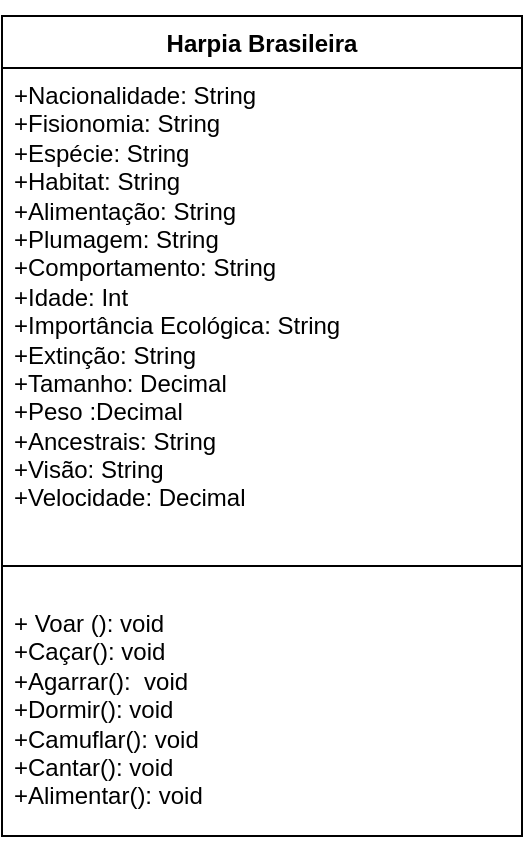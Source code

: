 <mxfile version="21.6.9" type="device">
  <diagram name="Página-1" id="-yXCphSfyrtR_k3cKvc4">
    <mxGraphModel dx="955" dy="532" grid="1" gridSize="10" guides="1" tooltips="1" connect="1" arrows="1" fold="1" page="1" pageScale="1" pageWidth="827" pageHeight="1169" math="0" shadow="0">
      <root>
        <mxCell id="0" />
        <mxCell id="1" parent="0" />
        <mxCell id="feehUJSOpkWOxX8kMgss-5" style="edgeStyle=orthogonalEdgeStyle;rounded=0;orthogonalLoop=1;jettySize=auto;html=1;exitX=0.5;exitY=0;exitDx=0;exitDy=0;entryX=0.5;entryY=0;entryDx=0;entryDy=0;" edge="1" parent="1" source="feehUJSOpkWOxX8kMgss-1" target="feehUJSOpkWOxX8kMgss-1">
          <mxGeometry relative="1" as="geometry">
            <mxPoint x="409.793" y="230" as="targetPoint" />
          </mxGeometry>
        </mxCell>
        <mxCell id="feehUJSOpkWOxX8kMgss-1" value="Harpia Brasileira" style="swimlane;fontStyle=1;align=center;verticalAlign=top;childLayout=stackLayout;horizontal=1;startSize=26;horizontalStack=0;resizeParent=1;resizeParentMax=0;resizeLast=0;collapsible=1;marginBottom=0;whiteSpace=wrap;html=1;" vertex="1" parent="1">
          <mxGeometry x="334" y="430" width="260" height="410" as="geometry">
            <mxRectangle x="334" y="430" width="140" height="30" as="alternateBounds" />
          </mxGeometry>
        </mxCell>
        <mxCell id="feehUJSOpkWOxX8kMgss-2" value="+Nacionalidade: String&lt;br&gt;+Fisionomia: String&lt;br&gt;+Espécie: String&lt;br&gt;+Habitat: String&lt;br&gt;+Alimentação: String&lt;br&gt;+Plumagem: String&lt;br&gt;+Comportamento: String&lt;br&gt;+Idade: Int&lt;br&gt;+Importância Ecológica: String&lt;br&gt;+Extinção: String&lt;br&gt;+Tamanho: Decimal&lt;br&gt;+Peso :Decimal&lt;br&gt;+Ancestrais: String&lt;br&gt;+Visão: String&lt;br&gt;+Velocidade: Decimal" style="text;strokeColor=none;fillColor=none;align=left;verticalAlign=top;spacingLeft=4;spacingRight=4;overflow=hidden;rotatable=0;points=[[0,0.5],[1,0.5]];portConstraint=eastwest;whiteSpace=wrap;html=1;" vertex="1" parent="feehUJSOpkWOxX8kMgss-1">
          <mxGeometry y="26" width="260" height="234" as="geometry" />
        </mxCell>
        <mxCell id="feehUJSOpkWOxX8kMgss-3" value="" style="line;strokeWidth=1;fillColor=none;align=left;verticalAlign=middle;spacingTop=-1;spacingLeft=3;spacingRight=3;rotatable=0;labelPosition=right;points=[];portConstraint=eastwest;strokeColor=inherit;" vertex="1" parent="feehUJSOpkWOxX8kMgss-1">
          <mxGeometry y="260" width="260" height="30" as="geometry" />
        </mxCell>
        <mxCell id="feehUJSOpkWOxX8kMgss-10" value="+ Voar (): void&lt;br&gt;+Caçar(): void&lt;br&gt;+Agarrar():&amp;nbsp; void&lt;br&gt;+Dormir(): void&lt;br&gt;+Camuflar(): void&lt;br&gt;+Cantar(): void&lt;br&gt;+Alimentar(): void" style="text;strokeColor=none;fillColor=none;align=left;verticalAlign=top;spacingLeft=4;spacingRight=4;overflow=hidden;rotatable=0;points=[[0,0.5],[1,0.5]];portConstraint=eastwest;whiteSpace=wrap;html=1;" vertex="1" parent="feehUJSOpkWOxX8kMgss-1">
          <mxGeometry y="290" width="260" height="120" as="geometry" />
        </mxCell>
      </root>
    </mxGraphModel>
  </diagram>
</mxfile>
